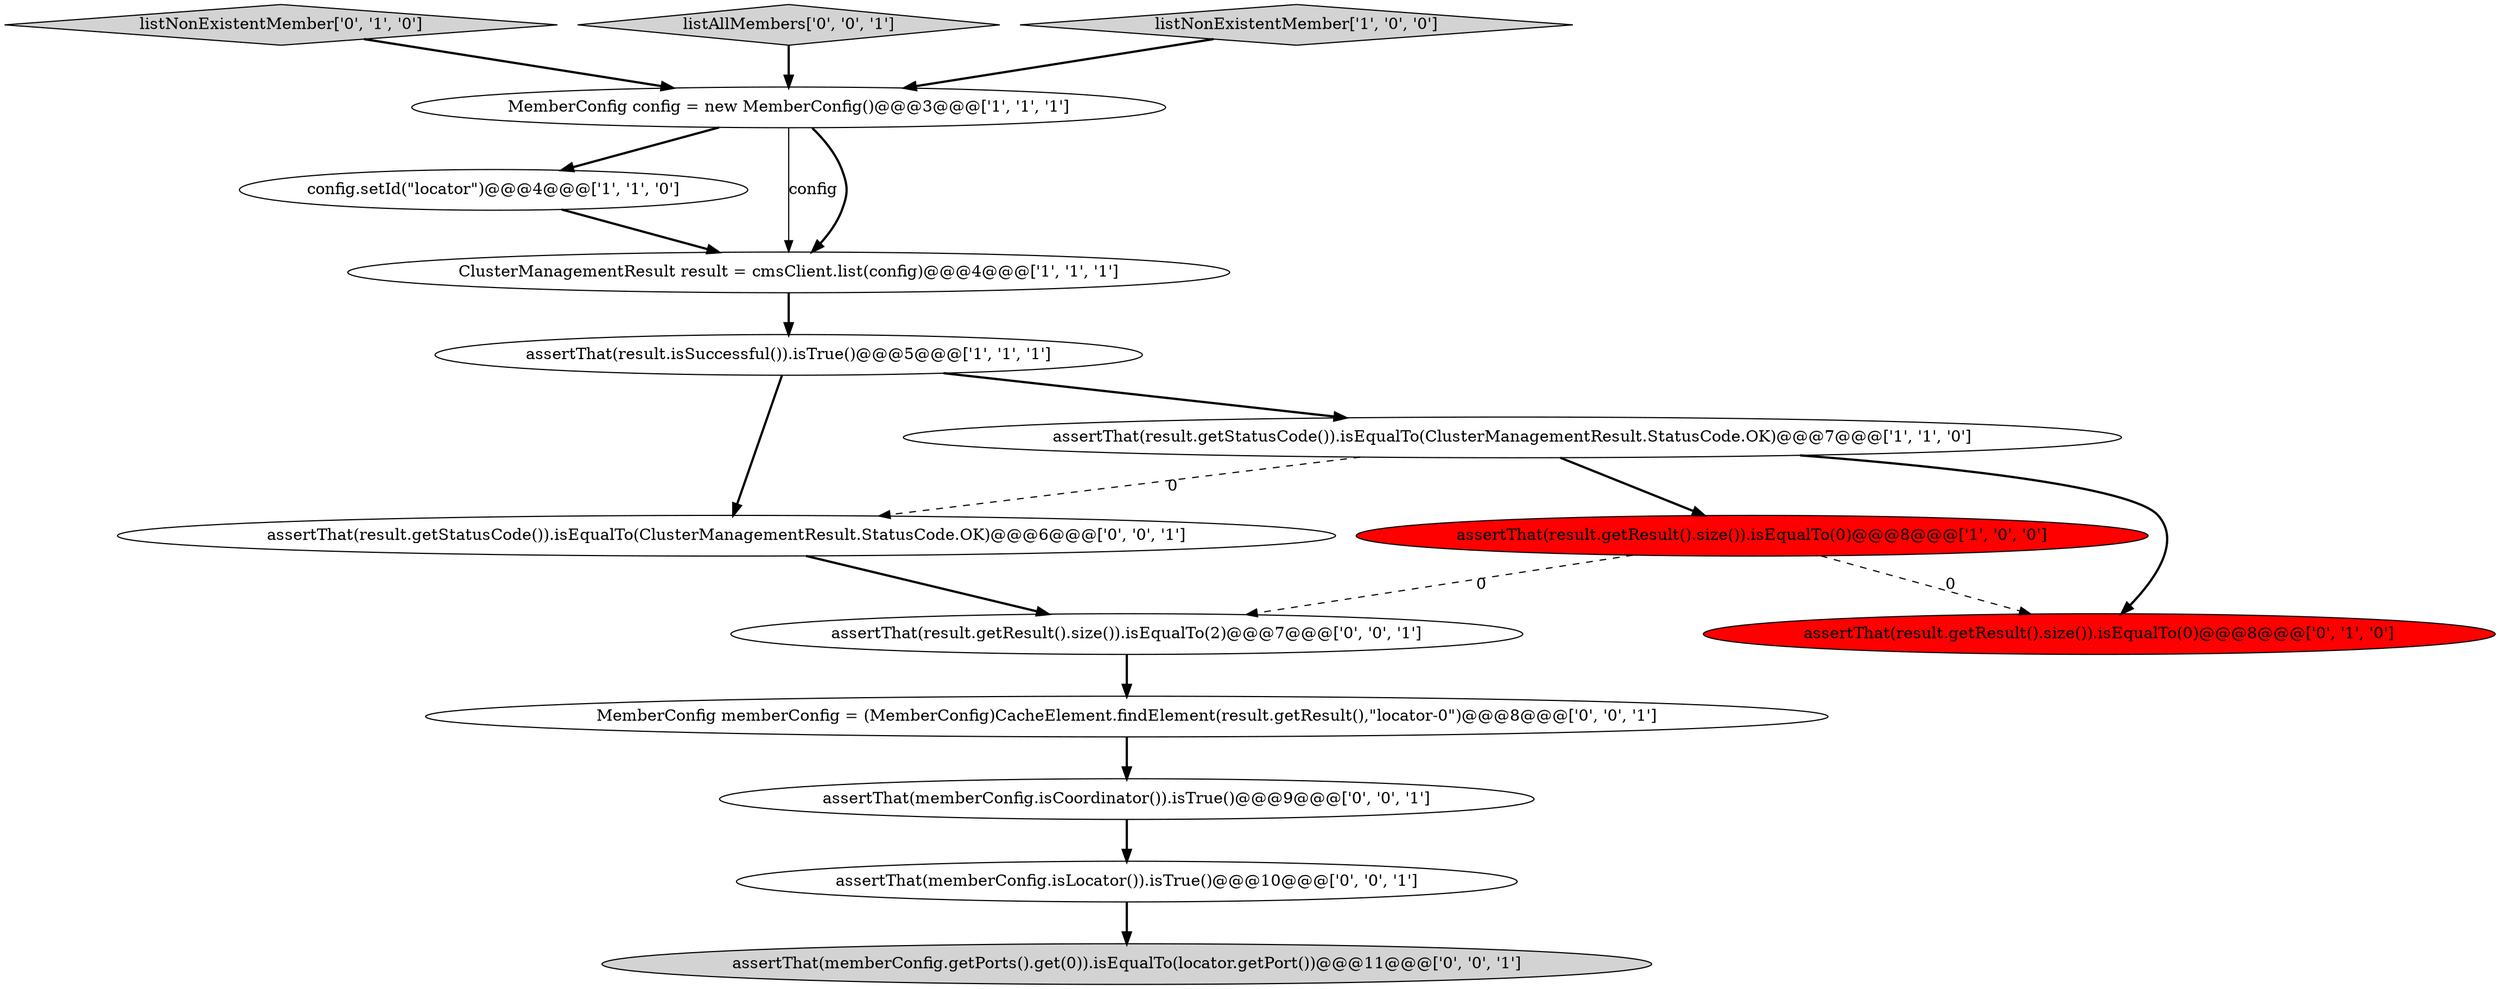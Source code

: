 digraph {
3 [style = filled, label = "config.setId(\"locator\")@@@4@@@['1', '1', '0']", fillcolor = white, shape = ellipse image = "AAA0AAABBB1BBB"];
12 [style = filled, label = "assertThat(memberConfig.isCoordinator()).isTrue()@@@9@@@['0', '0', '1']", fillcolor = white, shape = ellipse image = "AAA0AAABBB3BBB"];
14 [style = filled, label = "assertThat(memberConfig.getPorts().get(0)).isEqualTo(locator.getPort())@@@11@@@['0', '0', '1']", fillcolor = lightgray, shape = ellipse image = "AAA0AAABBB3BBB"];
2 [style = filled, label = "ClusterManagementResult result = cmsClient.list(config)@@@4@@@['1', '1', '1']", fillcolor = white, shape = ellipse image = "AAA0AAABBB1BBB"];
8 [style = filled, label = "listNonExistentMember['0', '1', '0']", fillcolor = lightgray, shape = diamond image = "AAA0AAABBB2BBB"];
10 [style = filled, label = "MemberConfig memberConfig = (MemberConfig)CacheElement.findElement(result.getResult(),\"locator-0\")@@@8@@@['0', '0', '1']", fillcolor = white, shape = ellipse image = "AAA0AAABBB3BBB"];
4 [style = filled, label = "assertThat(result.getResult().size()).isEqualTo(0)@@@8@@@['1', '0', '0']", fillcolor = red, shape = ellipse image = "AAA1AAABBB1BBB"];
13 [style = filled, label = "assertThat(memberConfig.isLocator()).isTrue()@@@10@@@['0', '0', '1']", fillcolor = white, shape = ellipse image = "AAA0AAABBB3BBB"];
11 [style = filled, label = "listAllMembers['0', '0', '1']", fillcolor = lightgray, shape = diamond image = "AAA0AAABBB3BBB"];
15 [style = filled, label = "assertThat(result.getResult().size()).isEqualTo(2)@@@7@@@['0', '0', '1']", fillcolor = white, shape = ellipse image = "AAA0AAABBB3BBB"];
1 [style = filled, label = "MemberConfig config = new MemberConfig()@@@3@@@['1', '1', '1']", fillcolor = white, shape = ellipse image = "AAA0AAABBB1BBB"];
9 [style = filled, label = "assertThat(result.getStatusCode()).isEqualTo(ClusterManagementResult.StatusCode.OK)@@@6@@@['0', '0', '1']", fillcolor = white, shape = ellipse image = "AAA0AAABBB3BBB"];
5 [style = filled, label = "assertThat(result.isSuccessful()).isTrue()@@@5@@@['1', '1', '1']", fillcolor = white, shape = ellipse image = "AAA0AAABBB1BBB"];
7 [style = filled, label = "assertThat(result.getResult().size()).isEqualTo(0)@@@8@@@['0', '1', '0']", fillcolor = red, shape = ellipse image = "AAA1AAABBB2BBB"];
6 [style = filled, label = "listNonExistentMember['1', '0', '0']", fillcolor = lightgray, shape = diamond image = "AAA0AAABBB1BBB"];
0 [style = filled, label = "assertThat(result.getStatusCode()).isEqualTo(ClusterManagementResult.StatusCode.OK)@@@7@@@['1', '1', '0']", fillcolor = white, shape = ellipse image = "AAA0AAABBB1BBB"];
1->3 [style = bold, label=""];
1->2 [style = solid, label="config"];
8->1 [style = bold, label=""];
6->1 [style = bold, label=""];
12->13 [style = bold, label=""];
1->2 [style = bold, label=""];
15->10 [style = bold, label=""];
0->9 [style = dashed, label="0"];
3->2 [style = bold, label=""];
5->0 [style = bold, label=""];
5->9 [style = bold, label=""];
0->4 [style = bold, label=""];
10->12 [style = bold, label=""];
9->15 [style = bold, label=""];
13->14 [style = bold, label=""];
11->1 [style = bold, label=""];
4->7 [style = dashed, label="0"];
4->15 [style = dashed, label="0"];
2->5 [style = bold, label=""];
0->7 [style = bold, label=""];
}
